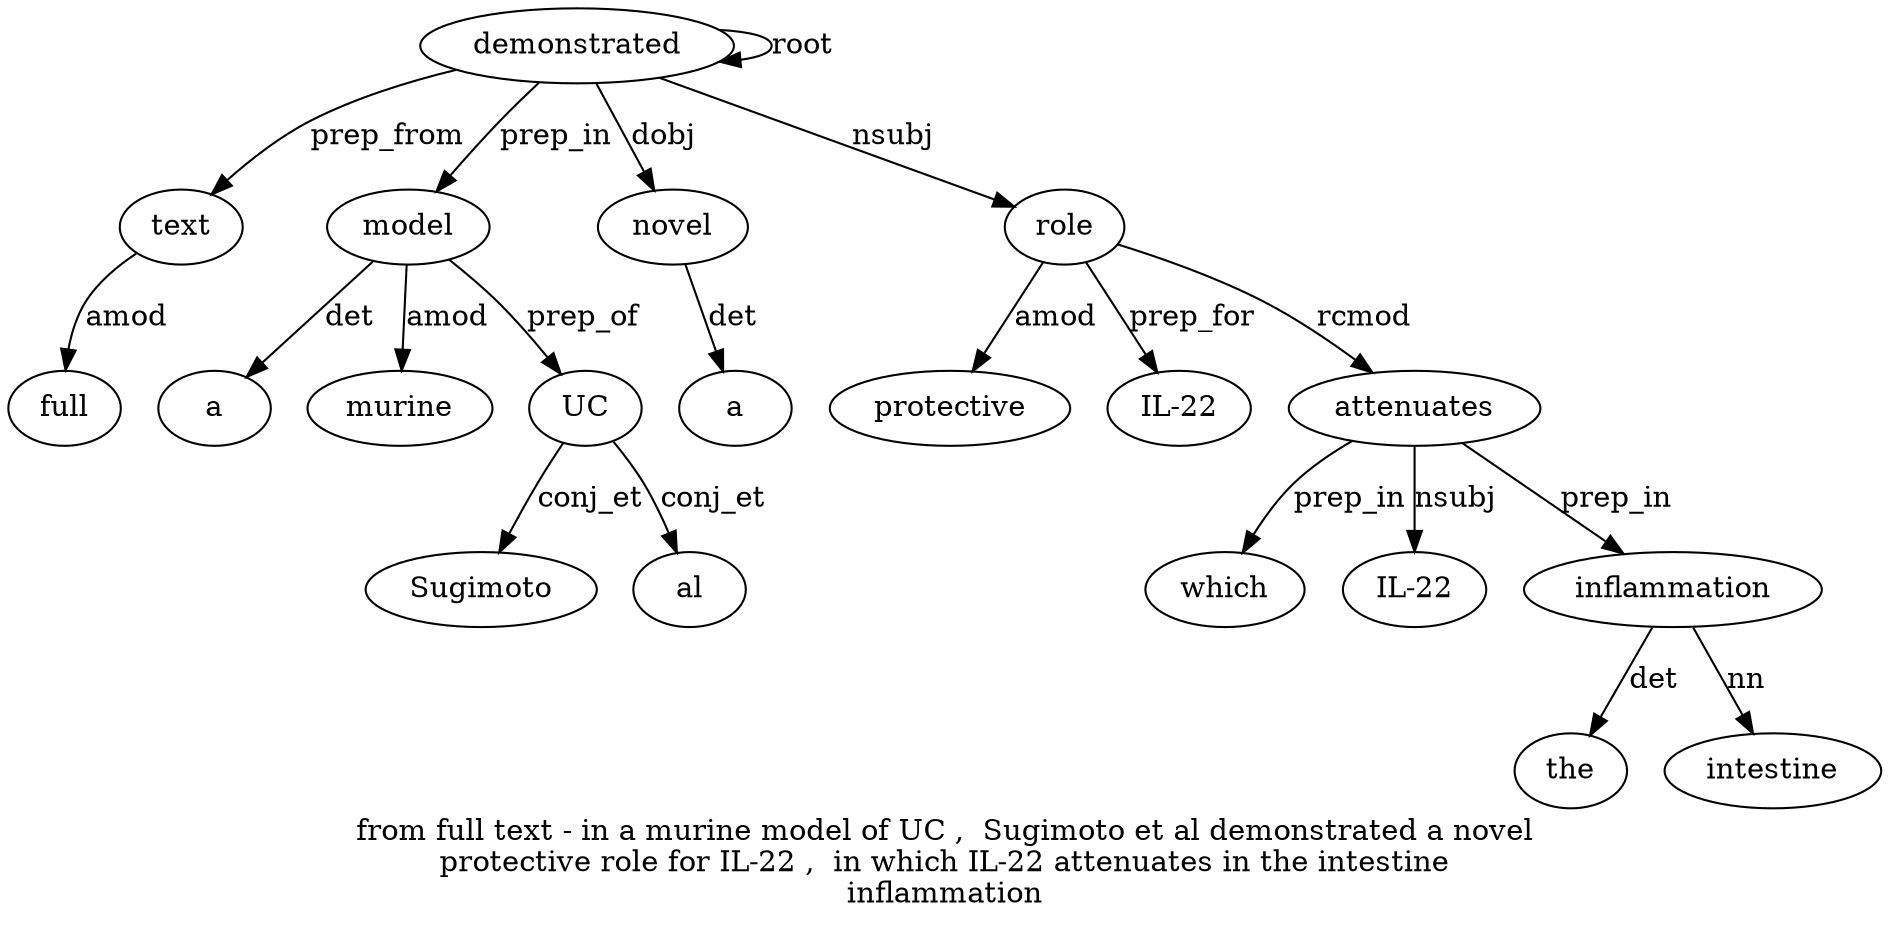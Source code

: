 digraph "from full text - in a murine model of UC ,  Sugimoto et al demonstrated a novel protective role for IL-22 ,  in which IL-22 attenuates in the intestine inflammation" {
label="from full text - in a murine model of UC ,  Sugimoto et al demonstrated a novel
protective role for IL-22 ,  in which IL-22 attenuates in the intestine
inflammation";
text3 [style=filled, fillcolor=white, label=text];
full2 [style=filled, fillcolor=white, label=full];
text3 -> full2  [label=amod];
demonstrated15 [style=filled, fillcolor=white, label=demonstrated];
demonstrated15 -> text3  [label=prep_from];
model8 [style=filled, fillcolor=white, label=model];
a6 [style=filled, fillcolor=white, label=a];
model8 -> a6  [label=det];
murine7 [style=filled, fillcolor=white, label=murine];
model8 -> murine7  [label=amod];
demonstrated15 -> model8  [label=prep_in];
UC10 [style=filled, fillcolor=white, label=UC];
model8 -> UC10  [label=prep_of];
Sugimoto12 [style=filled, fillcolor=white, label=Sugimoto];
UC10 -> Sugimoto12  [label=conj_et];
al14 [style=filled, fillcolor=white, label=al];
UC10 -> al14  [label=conj_et];
demonstrated15 -> demonstrated15  [label=root];
novel17 [style=filled, fillcolor=white, label=novel];
a16 [style=filled, fillcolor=white, label=a];
novel17 -> a16  [label=det];
demonstrated15 -> novel17  [label=dobj];
role19 [style=filled, fillcolor=white, label=role];
protective18 [style=filled, fillcolor=white, label=protective];
role19 -> protective18  [label=amod];
demonstrated15 -> role19  [label=nsubj];
"IL-221" [style=filled, fillcolor=white, label="IL-22"];
role19 -> "IL-221"  [label=prep_for];
attenuates26 [style=filled, fillcolor=white, label=attenuates];
which24 [style=filled, fillcolor=white, label=which];
attenuates26 -> which24  [label=prep_in];
"IL-225" [style=filled, fillcolor=white, label="IL-22"];
attenuates26 -> "IL-225"  [label=nsubj];
role19 -> attenuates26  [label=rcmod];
inflammation30 [style=filled, fillcolor=white, label=inflammation];
the28 [style=filled, fillcolor=white, label=the];
inflammation30 -> the28  [label=det];
intestine29 [style=filled, fillcolor=white, label=intestine];
inflammation30 -> intestine29  [label=nn];
attenuates26 -> inflammation30  [label=prep_in];
}
